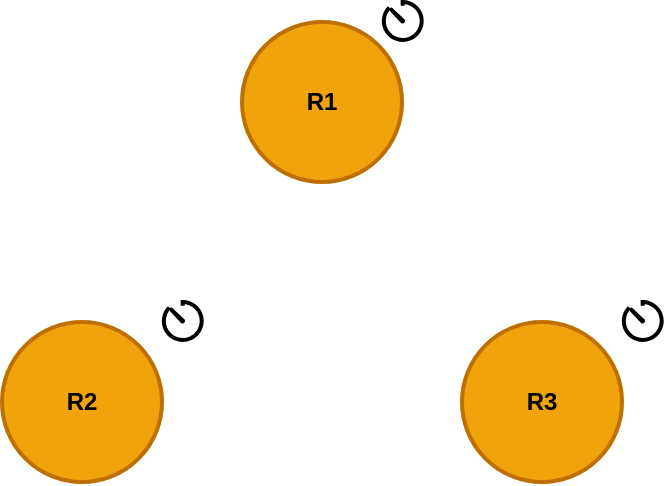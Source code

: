 <mxfile version="15.5.4" type="device"><diagram id="Sos8wjkWfmUZf9CR6bFk" name="Page-1"><mxGraphModel dx="426" dy="766" grid="1" gridSize="10" guides="1" tooltips="1" connect="1" arrows="1" fold="1" page="1" pageScale="1" pageWidth="827" pageHeight="1169" math="0" shadow="0"><root><mxCell id="0"/><mxCell id="1" parent="0"/><mxCell id="Ks8jZRGNy7GleyGewDL4-1" value="R1" style="ellipse;whiteSpace=wrap;html=1;aspect=fixed;fillColor=#f0a30a;fontColor=#000000;strokeColor=#BD7000;strokeWidth=2;fontStyle=1;perimeterSpacing=0;" vertex="1" parent="1"><mxGeometry x="190" y="140" width="80" height="80" as="geometry"/></mxCell><mxCell id="Ks8jZRGNy7GleyGewDL4-2" value="R2" style="ellipse;whiteSpace=wrap;html=1;aspect=fixed;fillColor=#f0a30a;fontColor=#000000;strokeColor=#BD7000;strokeWidth=2;fontStyle=1" vertex="1" parent="1"><mxGeometry x="70" y="290" width="80" height="80" as="geometry"/></mxCell><mxCell id="Ks8jZRGNy7GleyGewDL4-3" value="R3" style="ellipse;whiteSpace=wrap;html=1;aspect=fixed;fillColor=#f0a30a;fontColor=#000000;strokeColor=#BD7000;strokeWidth=2;fontStyle=1" vertex="1" parent="1"><mxGeometry x="300" y="290" width="80" height="80" as="geometry"/></mxCell><mxCell id="Ks8jZRGNy7GleyGewDL4-4" value="" style="html=1;verticalLabelPosition=bottom;align=center;labelBackgroundColor=#ffffff;verticalAlign=top;strokeWidth=2;strokeColor=#000000;shadow=0;dashed=0;shape=mxgraph.ios7.icons.gauge;fillColor=none;" vertex="1" parent="1"><mxGeometry x="260" y="130" width="20.57" height="20" as="geometry"/></mxCell><mxCell id="Ks8jZRGNy7GleyGewDL4-5" value="" style="html=1;verticalLabelPosition=bottom;align=center;labelBackgroundColor=#ffffff;verticalAlign=top;strokeWidth=2;strokeColor=#000000;shadow=0;dashed=0;shape=mxgraph.ios7.icons.gauge;fillColor=none;" vertex="1" parent="1"><mxGeometry x="150" y="280" width="20.57" height="20" as="geometry"/></mxCell><mxCell id="Ks8jZRGNy7GleyGewDL4-6" value="" style="html=1;verticalLabelPosition=bottom;align=center;labelBackgroundColor=#ffffff;verticalAlign=top;strokeWidth=2;strokeColor=#000000;shadow=0;dashed=0;shape=mxgraph.ios7.icons.gauge;fillColor=none;" vertex="1" parent="1"><mxGeometry x="380" y="280" width="20.57" height="20" as="geometry"/></mxCell></root></mxGraphModel></diagram></mxfile>